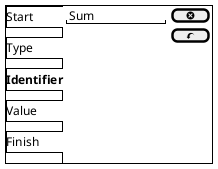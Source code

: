 @startsalt
{+
{/ Start
Type
<b>Identifier
Value
Finish } |
{
  "Sum         " | [ <&circle-x> ]
  . | [ <&action-undo> ]
}
}
@endsalt